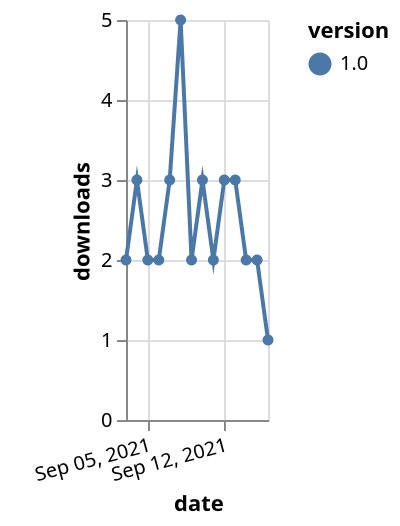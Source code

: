 {"$schema": "https://vega.github.io/schema/vega-lite/v5.json", "description": "A simple bar chart with embedded data.", "data": {"values": [{"date": "2021-09-03", "total": 2436, "delta": 2, "version": "1.0"}, {"date": "2021-09-04", "total": 2439, "delta": 3, "version": "1.0"}, {"date": "2021-09-05", "total": 2441, "delta": 2, "version": "1.0"}, {"date": "2021-09-06", "total": 2443, "delta": 2, "version": "1.0"}, {"date": "2021-09-07", "total": 2446, "delta": 3, "version": "1.0"}, {"date": "2021-09-08", "total": 2451, "delta": 5, "version": "1.0"}, {"date": "2021-09-09", "total": 2453, "delta": 2, "version": "1.0"}, {"date": "2021-09-10", "total": 2456, "delta": 3, "version": "1.0"}, {"date": "2021-09-11", "total": 2458, "delta": 2, "version": "1.0"}, {"date": "2021-09-12", "total": 2461, "delta": 3, "version": "1.0"}, {"date": "2021-09-13", "total": 2464, "delta": 3, "version": "1.0"}, {"date": "2021-09-14", "total": 2466, "delta": 2, "version": "1.0"}, {"date": "2021-09-15", "total": 2468, "delta": 2, "version": "1.0"}, {"date": "2021-09-16", "total": 2469, "delta": 1, "version": "1.0"}]}, "width": "container", "mark": {"type": "line", "point": {"filled": true}}, "encoding": {"x": {"field": "date", "type": "temporal", "timeUnit": "yearmonthdate", "title": "date", "axis": {"labelAngle": -15}}, "y": {"field": "delta", "type": "quantitative", "title": "downloads"}, "color": {"field": "version", "type": "nominal"}, "tooltip": {"field": "delta"}}}